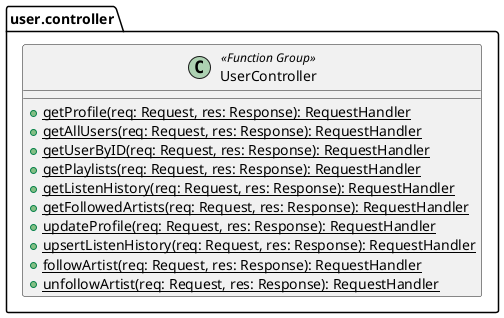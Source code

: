 @startuml

set separator none
package user.controller {
    class UserController <<Function Group>> {
        + {static} getProfile(req: Request, res: Response): RequestHandler
        + {static} getAllUsers(req: Request, res: Response): RequestHandler
        + {static} getUserByID(req: Request, res: Response): RequestHandler
        + {static} getPlaylists(req: Request, res: Response): RequestHandler
        + {static} getListenHistory(req: Request, res: Response): RequestHandler
        + {static} getFollowedArtists(req: Request, res: Response): RequestHandler
        + {static} updateProfile(req: Request, res: Response): RequestHandler
        + {static} upsertListenHistory(req: Request, res: Response): RequestHandler
        + {static} followArtist(req: Request, res: Response): RequestHandler
        + {static} unfollowArtist(req: Request, res: Response): RequestHandler
    }
}

@enduml